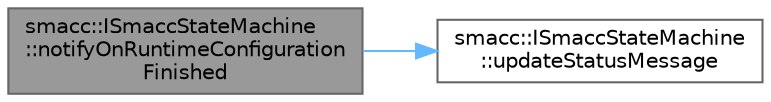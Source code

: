 digraph "smacc::ISmaccStateMachine::notifyOnRuntimeConfigurationFinished"
{
 // LATEX_PDF_SIZE
  bgcolor="transparent";
  edge [fontname=Helvetica,fontsize=10,labelfontname=Helvetica,labelfontsize=10];
  node [fontname=Helvetica,fontsize=10,shape=box,height=0.2,width=0.4];
  rankdir="LR";
  Node1 [label="smacc::ISmaccStateMachine\l::notifyOnRuntimeConfiguration\lFinished",height=0.2,width=0.4,color="gray40", fillcolor="grey60", style="filled", fontcolor="black",tooltip=" "];
  Node1 -> Node2 [color="steelblue1",style="solid"];
  Node2 [label="smacc::ISmaccStateMachine\l::updateStatusMessage",height=0.2,width=0.4,color="grey40", fillcolor="white", style="filled",URL="$classsmacc_1_1ISmaccStateMachine.html#ad246a49015fadaeb0b1639d7ab99f7d0",tooltip=" "];
}

